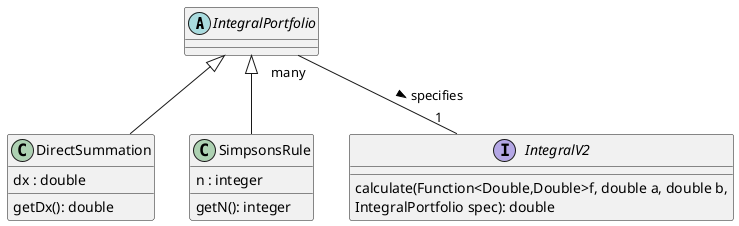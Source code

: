 @startuml
abstract class IntegralPortfolio {
}

class DirectSummation {
   dx : double

   getDx(): double
}

class SimpsonsRule{
   n : integer

   getN(): integer
}

interface IntegralV2 {
   calculate(Function<Double,Double>f, double a, double b, 
                     IntegralPortfolio spec): double
}

IntegralPortfolio <|-- DirectSummation
IntegralPortfolio <|-- SimpsonsRule

IntegralPortfolio "many" -- "1" IntegralV2 : specifies >
@enduml